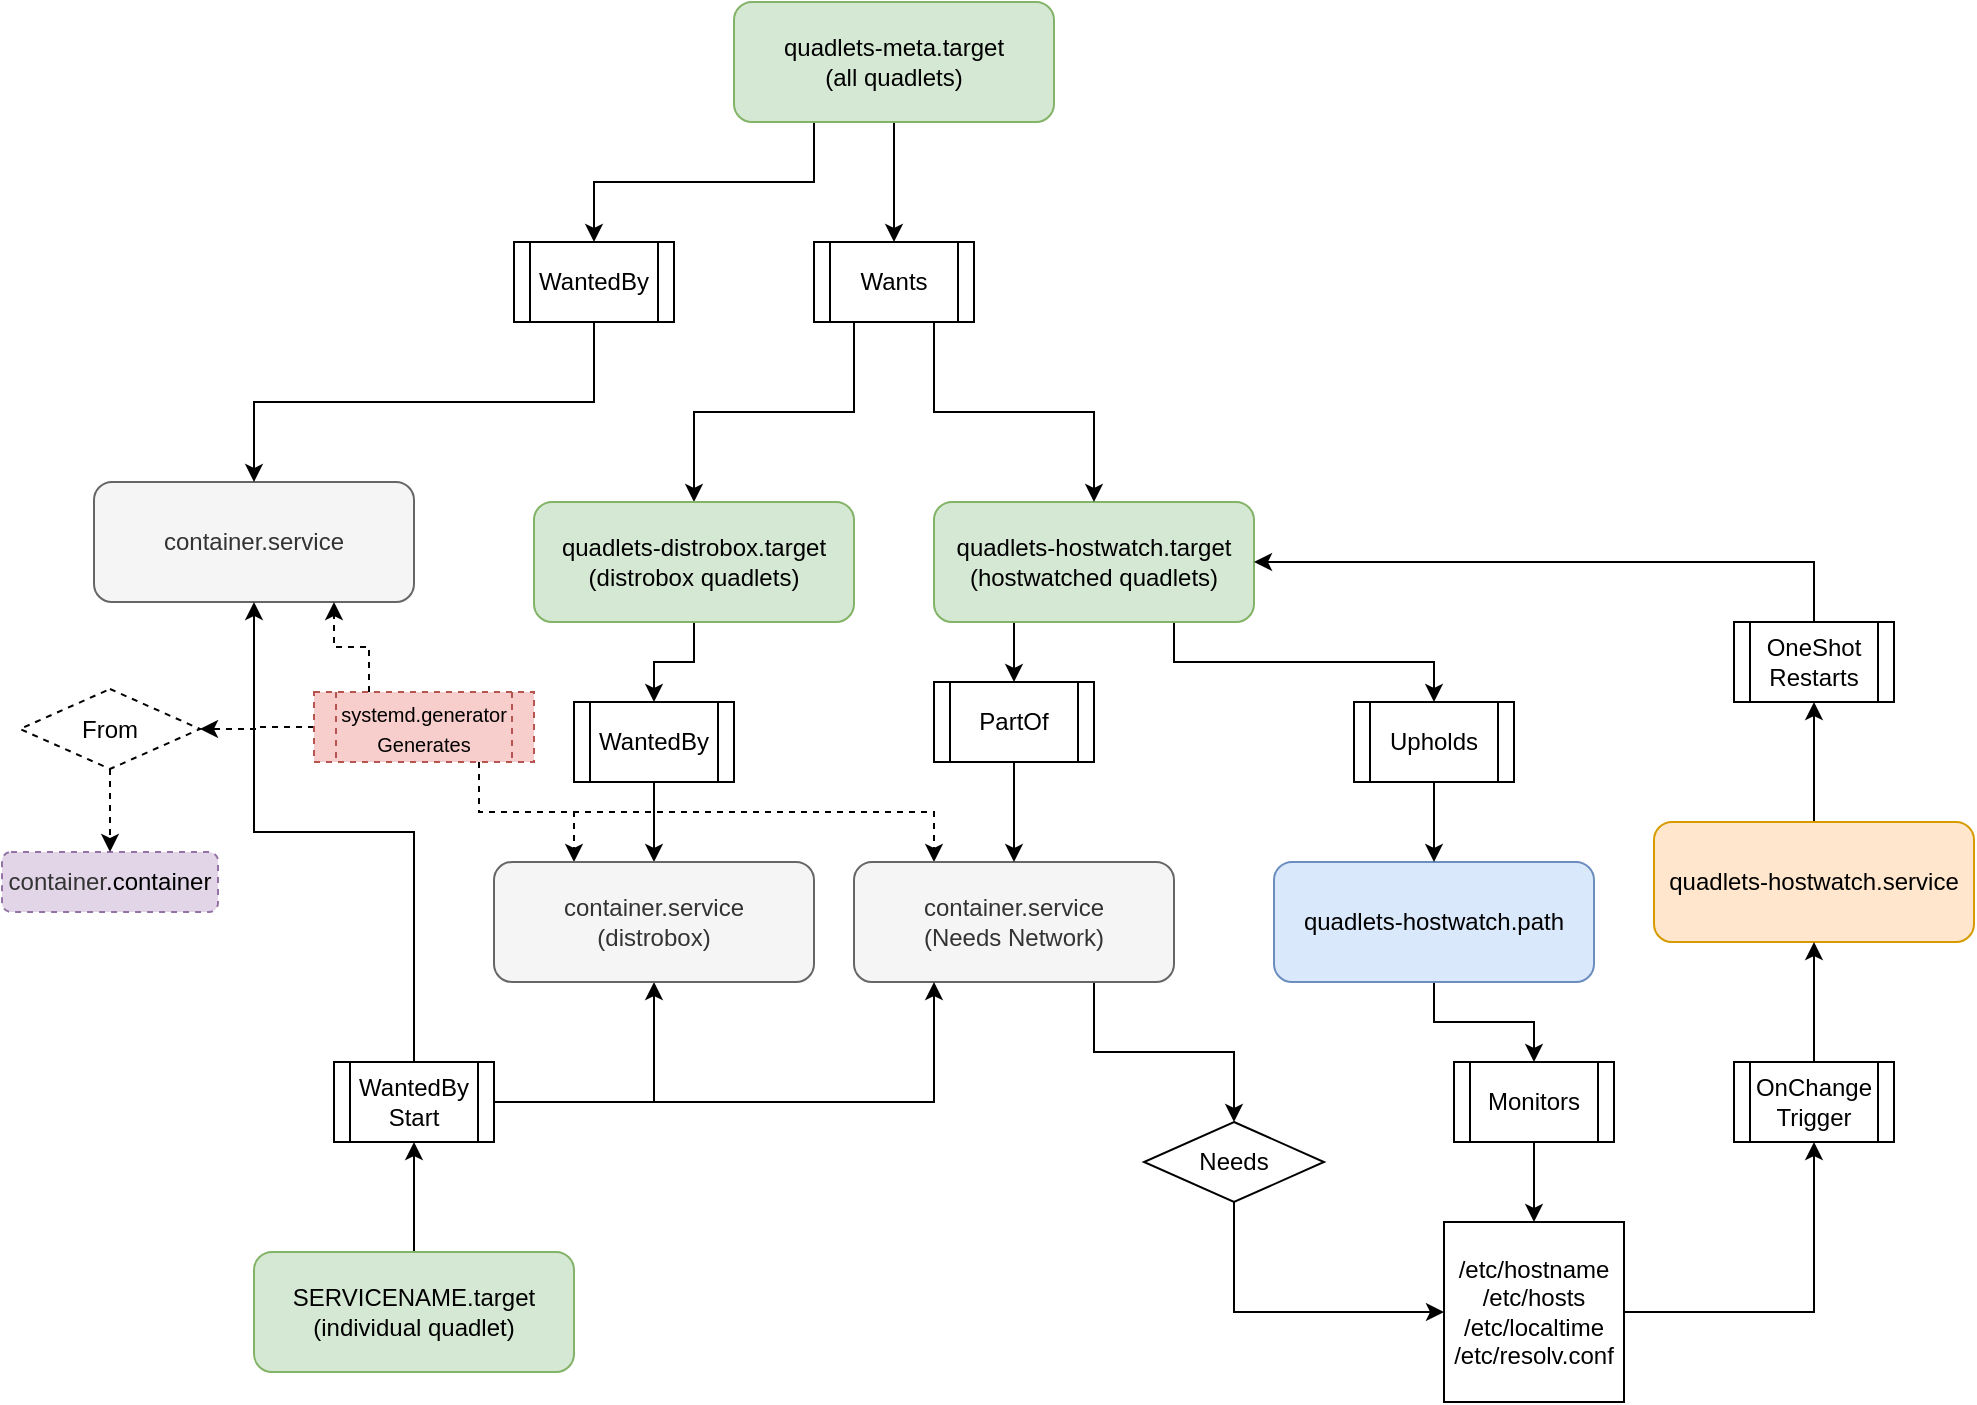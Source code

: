<mxfile version="26.0.16">
  <diagram name="Page-1" id="LUboGaUDFJcz9n9VFNqY">
    <mxGraphModel dx="2071" dy="869" grid="1" gridSize="10" guides="1" tooltips="1" connect="1" arrows="1" fold="1" page="1" pageScale="1" pageWidth="850" pageHeight="1100" math="0" shadow="0">
      <root>
        <mxCell id="0" />
        <mxCell id="1" parent="0" />
        <mxCell id="LZFOruKKCX2UdWkoUHdO-7" style="edgeStyle=orthogonalEdgeStyle;rounded=0;orthogonalLoop=1;jettySize=auto;html=1;exitX=0.5;exitY=1;exitDx=0;exitDy=0;entryX=0.5;entryY=0;entryDx=0;entryDy=0;jumpStyle=none;" edge="1" parent="1" source="LZFOruKKCX2UdWkoUHdO-3" target="LZFOruKKCX2UdWkoUHdO-2">
          <mxGeometry relative="1" as="geometry" />
        </mxCell>
        <mxCell id="LZFOruKKCX2UdWkoUHdO-19" style="edgeStyle=orthogonalEdgeStyle;rounded=0;orthogonalLoop=1;jettySize=auto;html=1;exitX=0.75;exitY=1;exitDx=0;exitDy=0;entryX=0.25;entryY=0;entryDx=0;entryDy=0;noJump=0;jumpStyle=none;dashed=1;" edge="1" parent="1" source="JThwmtuQTnnpR4SAIkMF-2" target="02BFiXAFzsQtkcaQQJPB-17">
          <mxGeometry relative="1" as="geometry" />
        </mxCell>
        <mxCell id="02BFiXAFzsQtkcaQQJPB-13" style="edgeStyle=orthogonalEdgeStyle;rounded=0;orthogonalLoop=1;jettySize=auto;html=1;exitX=0.75;exitY=1;exitDx=0;exitDy=0;entryX=0.5;entryY=0;entryDx=0;entryDy=0;" parent="1" source="02BFiXAFzsQtkcaQQJPB-1" target="02BFiXAFzsQtkcaQQJPB-81" edge="1">
          <mxGeometry relative="1" as="geometry">
            <mxPoint x="555" y="430" as="targetPoint" />
          </mxGeometry>
        </mxCell>
        <mxCell id="02BFiXAFzsQtkcaQQJPB-67" style="edgeStyle=orthogonalEdgeStyle;rounded=0;orthogonalLoop=1;jettySize=auto;html=1;exitX=0.25;exitY=1;exitDx=0;exitDy=0;entryX=0.5;entryY=0;entryDx=0;entryDy=0;" parent="1" source="02BFiXAFzsQtkcaQQJPB-1" target="02BFiXAFzsQtkcaQQJPB-66" edge="1">
          <mxGeometry relative="1" as="geometry" />
        </mxCell>
        <mxCell id="02BFiXAFzsQtkcaQQJPB-1" value="quadlets-hostwatch.target&lt;div&gt;(&lt;span style=&quot;background-color: transparent; color: light-dark(rgb(0, 0, 0), rgb(255, 255, 255));&quot;&gt;hostwatched&amp;nbsp;&lt;/span&gt;&lt;span style=&quot;background-color: transparent; color: light-dark(rgb(0, 0, 0), rgb(255, 255, 255));&quot;&gt;quadlets)&lt;/span&gt;&lt;/div&gt;" style="rounded=1;whiteSpace=wrap;html=1;fillColor=#d5e8d4;strokeColor=#82b366;fillStyle=solid;" parent="1" vertex="1">
          <mxGeometry x="250" y="320" width="160" height="60" as="geometry" />
        </mxCell>
        <mxCell id="LZFOruKKCX2UdWkoUHdO-13" style="edgeStyle=orthogonalEdgeStyle;rounded=0;orthogonalLoop=1;jettySize=auto;html=1;exitX=0.5;exitY=1;exitDx=0;exitDy=0;entryX=0.5;entryY=0;entryDx=0;entryDy=0;" edge="1" parent="1" source="02BFiXAFzsQtkcaQQJPB-2" target="02BFiXAFzsQtkcaQQJPB-72">
          <mxGeometry relative="1" as="geometry" />
        </mxCell>
        <mxCell id="LZFOruKKCX2UdWkoUHdO-24" style="edgeStyle=orthogonalEdgeStyle;rounded=0;orthogonalLoop=1;jettySize=auto;html=1;exitX=0.25;exitY=1;exitDx=0;exitDy=0;entryX=0.5;entryY=0;entryDx=0;entryDy=0;" edge="1" parent="1" source="02BFiXAFzsQtkcaQQJPB-2" target="02BFiXAFzsQtkcaQQJPB-97">
          <mxGeometry relative="1" as="geometry" />
        </mxCell>
        <mxCell id="02BFiXAFzsQtkcaQQJPB-2" value="quadlets-meta.target&lt;div&gt;(all quadlets)&lt;/div&gt;" style="rounded=1;whiteSpace=wrap;html=1;fillColor=#d5e8d4;strokeColor=#82b366;" parent="1" vertex="1">
          <mxGeometry x="150" y="70" width="160" height="60" as="geometry" />
        </mxCell>
        <mxCell id="02BFiXAFzsQtkcaQQJPB-104" style="edgeStyle=orthogonalEdgeStyle;rounded=0;orthogonalLoop=1;jettySize=auto;html=1;exitX=0.5;exitY=1;exitDx=0;exitDy=0;entryX=0.5;entryY=0;entryDx=0;entryDy=0;" parent="1" source="02BFiXAFzsQtkcaQQJPB-7" target="02BFiXAFzsQtkcaQQJPB-82" edge="1">
          <mxGeometry relative="1" as="geometry" />
        </mxCell>
        <mxCell id="02BFiXAFzsQtkcaQQJPB-7" value="quadlets-hostwatch.path" style="rounded=1;whiteSpace=wrap;html=1;fillColor=#dae8fc;strokeColor=#6c8ebf;" parent="1" vertex="1">
          <mxGeometry x="420" y="500" width="160" height="60" as="geometry" />
        </mxCell>
        <mxCell id="02BFiXAFzsQtkcaQQJPB-14" style="edgeStyle=orthogonalEdgeStyle;rounded=0;orthogonalLoop=1;jettySize=auto;html=1;exitX=0.5;exitY=1;exitDx=0;exitDy=0;entryX=0.5;entryY=0;entryDx=0;entryDy=0;" parent="1" source="02BFiXAFzsQtkcaQQJPB-81" target="02BFiXAFzsQtkcaQQJPB-7" edge="1">
          <mxGeometry relative="1" as="geometry">
            <mxPoint x="555" y="470" as="sourcePoint" />
          </mxGeometry>
        </mxCell>
        <mxCell id="02BFiXAFzsQtkcaQQJPB-79" style="edgeStyle=orthogonalEdgeStyle;rounded=0;orthogonalLoop=1;jettySize=auto;html=1;exitX=0.75;exitY=1;exitDx=0;exitDy=0;" parent="1" source="02BFiXAFzsQtkcaQQJPB-17" target="02BFiXAFzsQtkcaQQJPB-76" edge="1">
          <mxGeometry relative="1" as="geometry" />
        </mxCell>
        <mxCell id="02BFiXAFzsQtkcaQQJPB-17" value="container.service&lt;br&gt;&lt;div&gt;(Needs Network)&lt;/div&gt;" style="rounded=1;whiteSpace=wrap;html=1;fillColor=#f5f5f5;strokeColor=#666666;fontColor=#333333;" parent="1" vertex="1">
          <mxGeometry x="210" y="500" width="160" height="60" as="geometry" />
        </mxCell>
        <mxCell id="02BFiXAFzsQtkcaQQJPB-88" style="edgeStyle=orthogonalEdgeStyle;rounded=0;orthogonalLoop=1;jettySize=auto;html=1;exitX=0.5;exitY=0;exitDx=0;exitDy=0;entryX=0.5;entryY=1;entryDx=0;entryDy=0;" parent="1" source="02BFiXAFzsQtkcaQQJPB-20" target="02BFiXAFzsQtkcaQQJPB-87" edge="1">
          <mxGeometry relative="1" as="geometry" />
        </mxCell>
        <mxCell id="02BFiXAFzsQtkcaQQJPB-20" value="quadlets-hostwatch.service" style="rounded=1;whiteSpace=wrap;html=1;fillColor=#ffe6cc;strokeColor=#d79b00;" parent="1" vertex="1">
          <mxGeometry x="610" y="480" width="160" height="60" as="geometry" />
        </mxCell>
        <mxCell id="02BFiXAFzsQtkcaQQJPB-68" style="edgeStyle=orthogonalEdgeStyle;rounded=0;orthogonalLoop=1;jettySize=auto;html=1;exitX=0.5;exitY=1;exitDx=0;exitDy=0;entryX=0.5;entryY=0;entryDx=0;entryDy=0;" parent="1" source="02BFiXAFzsQtkcaQQJPB-66" target="02BFiXAFzsQtkcaQQJPB-17" edge="1">
          <mxGeometry relative="1" as="geometry" />
        </mxCell>
        <mxCell id="02BFiXAFzsQtkcaQQJPB-66" value="&lt;div&gt;PartOf&lt;/div&gt;" style="shape=process;whiteSpace=wrap;html=1;backgroundOutline=1;" parent="1" vertex="1">
          <mxGeometry x="250" y="410" width="80" height="40" as="geometry" />
        </mxCell>
        <mxCell id="LZFOruKKCX2UdWkoUHdO-14" style="edgeStyle=orthogonalEdgeStyle;rounded=0;orthogonalLoop=1;jettySize=auto;html=1;exitX=0.75;exitY=1;exitDx=0;exitDy=0;entryX=0.5;entryY=0;entryDx=0;entryDy=0;" edge="1" parent="1" source="02BFiXAFzsQtkcaQQJPB-72" target="02BFiXAFzsQtkcaQQJPB-1">
          <mxGeometry relative="1" as="geometry" />
        </mxCell>
        <mxCell id="LZFOruKKCX2UdWkoUHdO-15" style="edgeStyle=orthogonalEdgeStyle;rounded=0;orthogonalLoop=1;jettySize=auto;html=1;exitX=0.25;exitY=1;exitDx=0;exitDy=0;" edge="1" parent="1" source="02BFiXAFzsQtkcaQQJPB-72" target="LZFOruKKCX2UdWkoUHdO-1">
          <mxGeometry relative="1" as="geometry" />
        </mxCell>
        <mxCell id="02BFiXAFzsQtkcaQQJPB-72" value="Wants" style="shape=process;whiteSpace=wrap;html=1;backgroundOutline=1;" parent="1" vertex="1">
          <mxGeometry x="190" y="190" width="80" height="40" as="geometry" />
        </mxCell>
        <mxCell id="02BFiXAFzsQtkcaQQJPB-85" style="edgeStyle=orthogonalEdgeStyle;rounded=0;orthogonalLoop=1;jettySize=auto;html=1;exitX=1;exitY=0.5;exitDx=0;exitDy=0;entryX=0.5;entryY=1;entryDx=0;entryDy=0;" parent="1" source="02BFiXAFzsQtkcaQQJPB-74" target="02BFiXAFzsQtkcaQQJPB-84" edge="1">
          <mxGeometry relative="1" as="geometry" />
        </mxCell>
        <mxCell id="02BFiXAFzsQtkcaQQJPB-74" value="&lt;div&gt;/etc/hostname&lt;/div&gt;&lt;div&gt;/etc/hosts&lt;/div&gt;&lt;div&gt;/etc/localtime&lt;/div&gt;&lt;div&gt;/etc/resolv.conf&lt;/div&gt;" style="whiteSpace=wrap;html=1;aspect=fixed;" parent="1" vertex="1">
          <mxGeometry x="505" y="680" width="90" height="90" as="geometry" />
        </mxCell>
        <mxCell id="02BFiXAFzsQtkcaQQJPB-116" style="edgeStyle=orthogonalEdgeStyle;rounded=0;orthogonalLoop=1;jettySize=auto;html=1;exitX=0.5;exitY=1;exitDx=0;exitDy=0;entryX=0;entryY=0.5;entryDx=0;entryDy=0;" parent="1" source="02BFiXAFzsQtkcaQQJPB-76" target="02BFiXAFzsQtkcaQQJPB-74" edge="1">
          <mxGeometry relative="1" as="geometry" />
        </mxCell>
        <mxCell id="02BFiXAFzsQtkcaQQJPB-76" value="Needs" style="rhombus;whiteSpace=wrap;html=1;" parent="1" vertex="1">
          <mxGeometry x="355" y="630" width="90" height="40" as="geometry" />
        </mxCell>
        <mxCell id="02BFiXAFzsQtkcaQQJPB-81" value="Upholds" style="shape=process;whiteSpace=wrap;html=1;backgroundOutline=1;" parent="1" vertex="1">
          <mxGeometry x="460" y="420" width="80" height="40" as="geometry" />
        </mxCell>
        <mxCell id="02BFiXAFzsQtkcaQQJPB-83" style="edgeStyle=orthogonalEdgeStyle;rounded=0;orthogonalLoop=1;jettySize=auto;html=1;exitX=0.5;exitY=1;exitDx=0;exitDy=0;entryX=0.5;entryY=0;entryDx=0;entryDy=0;" parent="1" source="02BFiXAFzsQtkcaQQJPB-82" target="02BFiXAFzsQtkcaQQJPB-74" edge="1">
          <mxGeometry relative="1" as="geometry" />
        </mxCell>
        <mxCell id="02BFiXAFzsQtkcaQQJPB-82" value="Monitors" style="shape=process;whiteSpace=wrap;html=1;backgroundOutline=1;" parent="1" vertex="1">
          <mxGeometry x="510" y="600" width="80" height="40" as="geometry" />
        </mxCell>
        <mxCell id="02BFiXAFzsQtkcaQQJPB-86" style="edgeStyle=orthogonalEdgeStyle;rounded=0;orthogonalLoop=1;jettySize=auto;html=1;exitX=0.5;exitY=0;exitDx=0;exitDy=0;entryX=0.5;entryY=1;entryDx=0;entryDy=0;" parent="1" source="02BFiXAFzsQtkcaQQJPB-84" target="02BFiXAFzsQtkcaQQJPB-20" edge="1">
          <mxGeometry relative="1" as="geometry" />
        </mxCell>
        <mxCell id="02BFiXAFzsQtkcaQQJPB-84" value="OnChange&lt;div&gt;Trigger&lt;/div&gt;" style="shape=process;whiteSpace=wrap;html=1;backgroundOutline=1;" parent="1" vertex="1">
          <mxGeometry x="650" y="600" width="80" height="40" as="geometry" />
        </mxCell>
        <mxCell id="02BFiXAFzsQtkcaQQJPB-89" style="edgeStyle=orthogonalEdgeStyle;rounded=0;orthogonalLoop=1;jettySize=auto;html=1;exitX=0.5;exitY=0;exitDx=0;exitDy=0;entryX=1;entryY=0.5;entryDx=0;entryDy=0;" parent="1" source="02BFiXAFzsQtkcaQQJPB-87" target="02BFiXAFzsQtkcaQQJPB-1" edge="1">
          <mxGeometry relative="1" as="geometry" />
        </mxCell>
        <mxCell id="02BFiXAFzsQtkcaQQJPB-87" value="&lt;div&gt;OneShot&lt;/div&gt;Restarts" style="shape=process;whiteSpace=wrap;html=1;backgroundOutline=1;" parent="1" vertex="1">
          <mxGeometry x="650" y="380" width="80" height="40" as="geometry" />
        </mxCell>
        <mxCell id="02BFiXAFzsQtkcaQQJPB-94" value="container.service" style="rounded=1;whiteSpace=wrap;html=1;fillColor=#f5f5f5;strokeColor=#666666;fontColor=#333333;" parent="1" vertex="1">
          <mxGeometry x="-170" y="310" width="160" height="60" as="geometry" />
        </mxCell>
        <mxCell id="02BFiXAFzsQtkcaQQJPB-103" style="edgeStyle=orthogonalEdgeStyle;rounded=0;orthogonalLoop=1;jettySize=auto;html=1;exitX=0.5;exitY=0;exitDx=0;exitDy=0;entryX=0.5;entryY=1;entryDx=0;entryDy=0;" parent="1" source="02BFiXAFzsQtkcaQQJPB-95" target="02BFiXAFzsQtkcaQQJPB-96" edge="1">
          <mxGeometry relative="1" as="geometry" />
        </mxCell>
        <mxCell id="02BFiXAFzsQtkcaQQJPB-95" value="SERVICENAME.target&lt;div&gt;(individual quadlet)&lt;/div&gt;" style="rounded=1;whiteSpace=wrap;html=1;fillColor=#d5e8d4;strokeColor=#82b366;" parent="1" vertex="1">
          <mxGeometry x="-90" y="695" width="160" height="60" as="geometry" />
        </mxCell>
        <mxCell id="02BFiXAFzsQtkcaQQJPB-102" style="edgeStyle=orthogonalEdgeStyle;rounded=0;orthogonalLoop=1;jettySize=auto;html=1;exitX=0.5;exitY=0;exitDx=0;exitDy=0;entryX=0.5;entryY=1;entryDx=0;entryDy=0;" parent="1" source="02BFiXAFzsQtkcaQQJPB-96" target="02BFiXAFzsQtkcaQQJPB-94" edge="1">
          <mxGeometry relative="1" as="geometry" />
        </mxCell>
        <mxCell id="LZFOruKKCX2UdWkoUHdO-17" style="edgeStyle=orthogonalEdgeStyle;rounded=0;orthogonalLoop=1;jettySize=auto;html=1;exitX=1;exitY=0.5;exitDx=0;exitDy=0;entryX=0.25;entryY=1;entryDx=0;entryDy=0;" edge="1" parent="1" source="02BFiXAFzsQtkcaQQJPB-96" target="02BFiXAFzsQtkcaQQJPB-17">
          <mxGeometry relative="1" as="geometry" />
        </mxCell>
        <mxCell id="LZFOruKKCX2UdWkoUHdO-18" style="edgeStyle=orthogonalEdgeStyle;rounded=0;orthogonalLoop=1;jettySize=auto;html=1;exitX=1;exitY=0.5;exitDx=0;exitDy=0;entryX=0.5;entryY=1;entryDx=0;entryDy=0;" edge="1" parent="1" source="02BFiXAFzsQtkcaQQJPB-96" target="LZFOruKKCX2UdWkoUHdO-2">
          <mxGeometry relative="1" as="geometry" />
        </mxCell>
        <mxCell id="02BFiXAFzsQtkcaQQJPB-96" value="WantedBy&lt;div&gt;Start&lt;/div&gt;" style="shape=process;whiteSpace=wrap;html=1;backgroundOutline=1;" parent="1" vertex="1">
          <mxGeometry x="-50" y="600" width="80" height="40" as="geometry" />
        </mxCell>
        <mxCell id="02BFiXAFzsQtkcaQQJPB-101" style="edgeStyle=orthogonalEdgeStyle;rounded=0;orthogonalLoop=1;jettySize=auto;html=1;exitX=0.5;exitY=1;exitDx=0;exitDy=0;entryX=0.5;entryY=0;entryDx=0;entryDy=0;" parent="1" source="02BFiXAFzsQtkcaQQJPB-97" target="02BFiXAFzsQtkcaQQJPB-94" edge="1">
          <mxGeometry relative="1" as="geometry" />
        </mxCell>
        <mxCell id="02BFiXAFzsQtkcaQQJPB-97" value="WantedBy" style="shape=process;whiteSpace=wrap;html=1;backgroundOutline=1;" parent="1" vertex="1">
          <mxGeometry x="40" y="190" width="80" height="40" as="geometry" />
        </mxCell>
        <mxCell id="JThwmtuQTnnpR4SAIkMF-7" style="edgeStyle=orthogonalEdgeStyle;rounded=0;orthogonalLoop=1;jettySize=auto;html=1;exitX=0.25;exitY=0;exitDx=0;exitDy=0;entryX=0.75;entryY=1;entryDx=0;entryDy=0;dashed=1;" parent="1" source="JThwmtuQTnnpR4SAIkMF-2" target="02BFiXAFzsQtkcaQQJPB-94" edge="1">
          <mxGeometry relative="1" as="geometry" />
        </mxCell>
        <mxCell id="LZFOruKKCX2UdWkoUHdO-23" style="edgeStyle=orthogonalEdgeStyle;rounded=0;orthogonalLoop=1;jettySize=auto;html=1;exitX=0.75;exitY=1;exitDx=0;exitDy=0;entryX=0.25;entryY=0;entryDx=0;entryDy=0;dashed=1;" edge="1" parent="1" source="JThwmtuQTnnpR4SAIkMF-2" target="LZFOruKKCX2UdWkoUHdO-2">
          <mxGeometry relative="1" as="geometry" />
        </mxCell>
        <mxCell id="LZFOruKKCX2UdWkoUHdO-31" style="edgeStyle=orthogonalEdgeStyle;rounded=0;orthogonalLoop=1;jettySize=auto;html=1;exitX=0;exitY=0.5;exitDx=0;exitDy=0;entryX=1;entryY=0.5;entryDx=0;entryDy=0;dashed=1;" edge="1" parent="1" source="JThwmtuQTnnpR4SAIkMF-2" target="LZFOruKKCX2UdWkoUHdO-30">
          <mxGeometry relative="1" as="geometry" />
        </mxCell>
        <mxCell id="JThwmtuQTnnpR4SAIkMF-2" value="&lt;font style=&quot;font-size: 10px;&quot;&gt;systemd.generator&lt;/font&gt;&lt;div&gt;&lt;font style=&quot;font-size: 10px;&quot;&gt;Generates&lt;/font&gt;&lt;/div&gt;" style="shape=process;whiteSpace=wrap;html=1;backgroundOutline=1;fillColor=#f8cecc;strokeColor=#b85450;dashed=1;fillStyle=solid;" parent="1" vertex="1">
          <mxGeometry x="-60" y="415" width="110" height="35" as="geometry" />
        </mxCell>
        <mxCell id="LZFOruKKCX2UdWkoUHdO-21" style="edgeStyle=orthogonalEdgeStyle;rounded=0;orthogonalLoop=1;jettySize=auto;html=1;exitX=0.5;exitY=1;exitDx=0;exitDy=0;entryX=0.5;entryY=0;entryDx=0;entryDy=0;" edge="1" parent="1" source="LZFOruKKCX2UdWkoUHdO-1" target="LZFOruKKCX2UdWkoUHdO-3">
          <mxGeometry relative="1" as="geometry" />
        </mxCell>
        <mxCell id="LZFOruKKCX2UdWkoUHdO-1" value="quadlets-distrobox.target&lt;div&gt;(distrobox quadlets)&lt;/div&gt;" style="rounded=1;whiteSpace=wrap;html=1;fillColor=#d5e8d4;strokeColor=#82b366;" vertex="1" parent="1">
          <mxGeometry x="50" y="320" width="160" height="60" as="geometry" />
        </mxCell>
        <mxCell id="LZFOruKKCX2UdWkoUHdO-2" value="container.service&lt;div&gt;(&lt;span style=&quot;background-color: transparent; color: light-dark(rgb(51, 51, 51), rgb(193, 193, 193));&quot;&gt;distrobox)&lt;/span&gt;&lt;/div&gt;" style="rounded=1;whiteSpace=wrap;html=1;fillColor=#f5f5f5;strokeColor=#666666;fontColor=#333333;" vertex="1" parent="1">
          <mxGeometry x="30" y="500" width="160" height="60" as="geometry" />
        </mxCell>
        <mxCell id="LZFOruKKCX2UdWkoUHdO-3" value="WantedBy" style="shape=process;whiteSpace=wrap;html=1;backgroundOutline=1;" vertex="1" parent="1">
          <mxGeometry x="70" y="420" width="80" height="40" as="geometry" />
        </mxCell>
        <mxCell id="LZFOruKKCX2UdWkoUHdO-25" value="&lt;span style=&quot;color: rgb(51, 51, 51);&quot;&gt;container&lt;/span&gt;.container" style="rounded=1;whiteSpace=wrap;html=1;fillColor=#e1d5e7;strokeColor=#9673a6;dashed=1;fillStyle=solid;" vertex="1" parent="1">
          <mxGeometry x="-216" y="495" width="108" height="30" as="geometry" />
        </mxCell>
        <mxCell id="LZFOruKKCX2UdWkoUHdO-32" style="edgeStyle=orthogonalEdgeStyle;rounded=0;orthogonalLoop=1;jettySize=auto;html=1;exitX=0.5;exitY=1;exitDx=0;exitDy=0;entryX=0.5;entryY=0;entryDx=0;entryDy=0;dashed=1;" edge="1" parent="1" source="LZFOruKKCX2UdWkoUHdO-30" target="LZFOruKKCX2UdWkoUHdO-25">
          <mxGeometry relative="1" as="geometry" />
        </mxCell>
        <mxCell id="LZFOruKKCX2UdWkoUHdO-30" value="From" style="rhombus;whiteSpace=wrap;html=1;dashed=1;" vertex="1" parent="1">
          <mxGeometry x="-207" y="413.5" width="90" height="40" as="geometry" />
        </mxCell>
      </root>
    </mxGraphModel>
  </diagram>
</mxfile>
